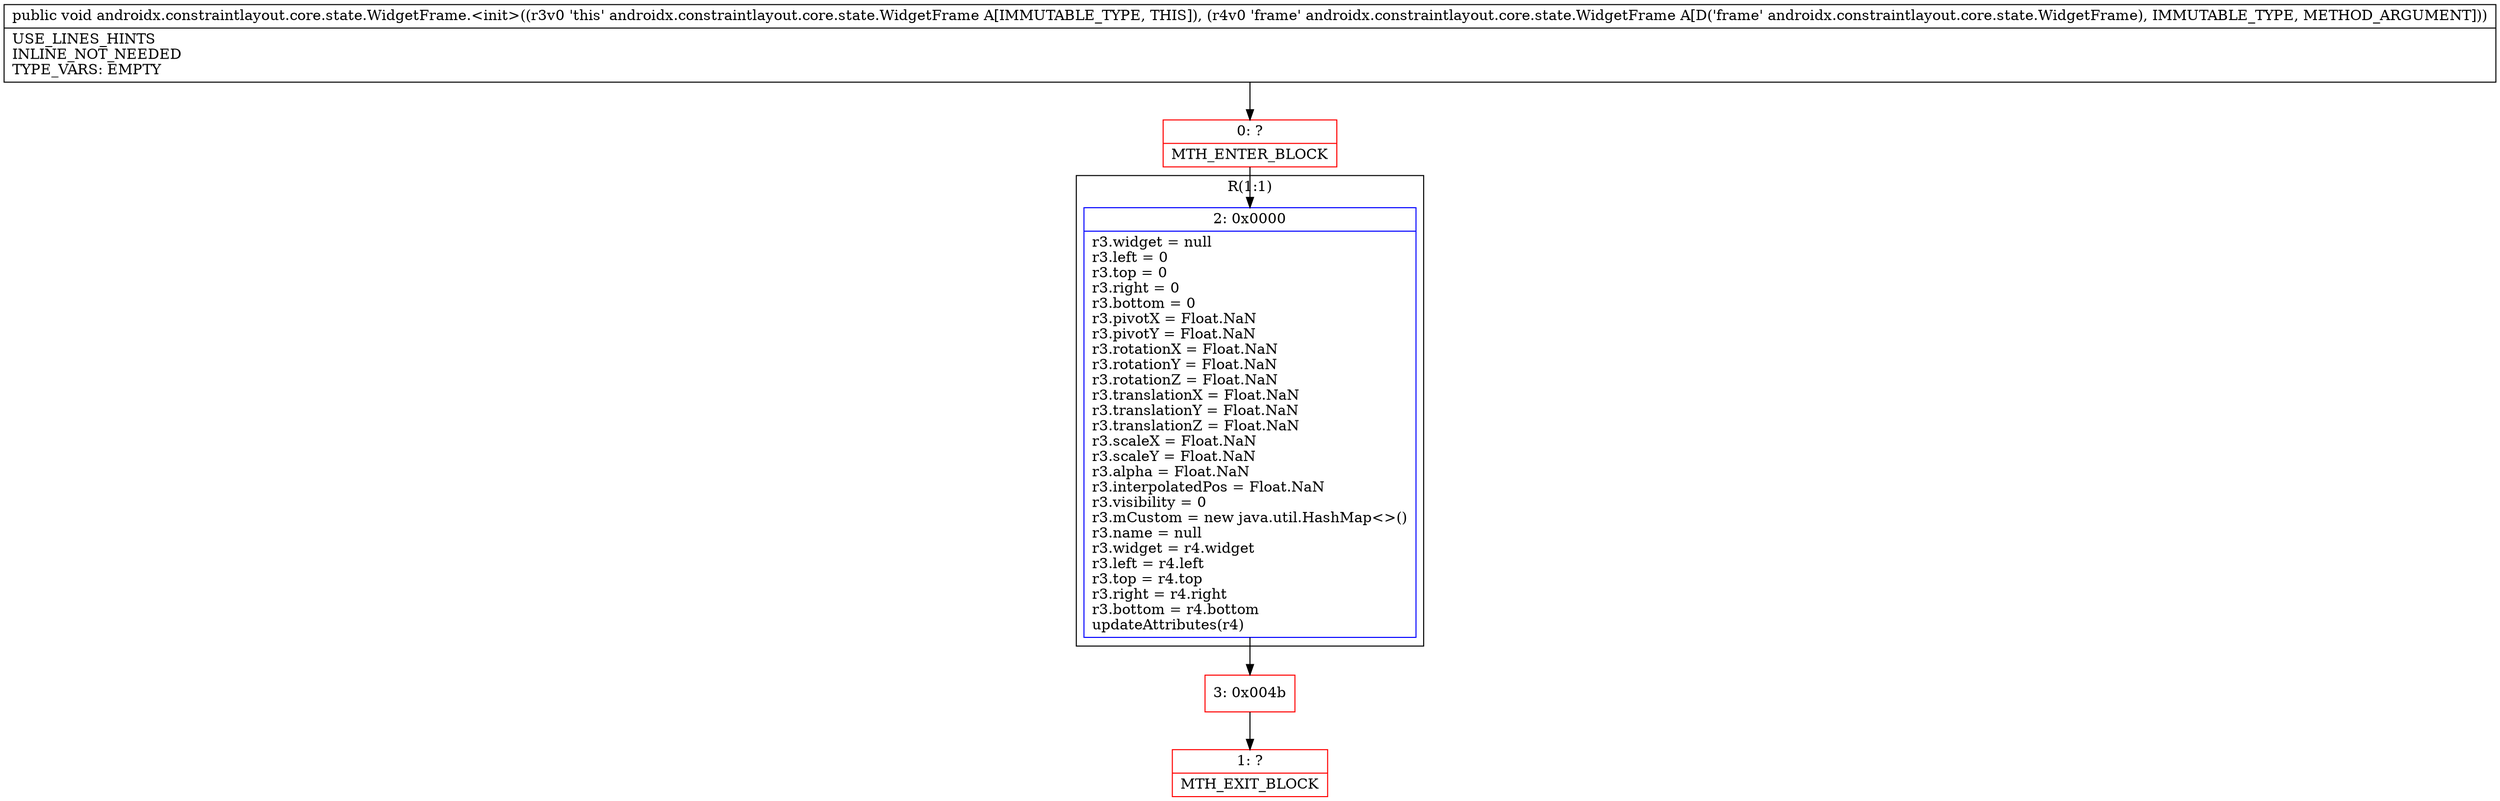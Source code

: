 digraph "CFG forandroidx.constraintlayout.core.state.WidgetFrame.\<init\>(Landroidx\/constraintlayout\/core\/state\/WidgetFrame;)V" {
subgraph cluster_Region_1620294785 {
label = "R(1:1)";
node [shape=record,color=blue];
Node_2 [shape=record,label="{2\:\ 0x0000|r3.widget = null\lr3.left = 0\lr3.top = 0\lr3.right = 0\lr3.bottom = 0\lr3.pivotX = Float.NaN\lr3.pivotY = Float.NaN\lr3.rotationX = Float.NaN\lr3.rotationY = Float.NaN\lr3.rotationZ = Float.NaN\lr3.translationX = Float.NaN\lr3.translationY = Float.NaN\lr3.translationZ = Float.NaN\lr3.scaleX = Float.NaN\lr3.scaleY = Float.NaN\lr3.alpha = Float.NaN\lr3.interpolatedPos = Float.NaN\lr3.visibility = 0\lr3.mCustom = new java.util.HashMap\<\>()\lr3.name = null\lr3.widget = r4.widget\lr3.left = r4.left\lr3.top = r4.top\lr3.right = r4.right\lr3.bottom = r4.bottom\lupdateAttributes(r4)\l}"];
}
Node_0 [shape=record,color=red,label="{0\:\ ?|MTH_ENTER_BLOCK\l}"];
Node_3 [shape=record,color=red,label="{3\:\ 0x004b}"];
Node_1 [shape=record,color=red,label="{1\:\ ?|MTH_EXIT_BLOCK\l}"];
MethodNode[shape=record,label="{public void androidx.constraintlayout.core.state.WidgetFrame.\<init\>((r3v0 'this' androidx.constraintlayout.core.state.WidgetFrame A[IMMUTABLE_TYPE, THIS]), (r4v0 'frame' androidx.constraintlayout.core.state.WidgetFrame A[D('frame' androidx.constraintlayout.core.state.WidgetFrame), IMMUTABLE_TYPE, METHOD_ARGUMENT]))  | USE_LINES_HINTS\lINLINE_NOT_NEEDED\lTYPE_VARS: EMPTY\l}"];
MethodNode -> Node_0;Node_2 -> Node_3;
Node_0 -> Node_2;
Node_3 -> Node_1;
}

